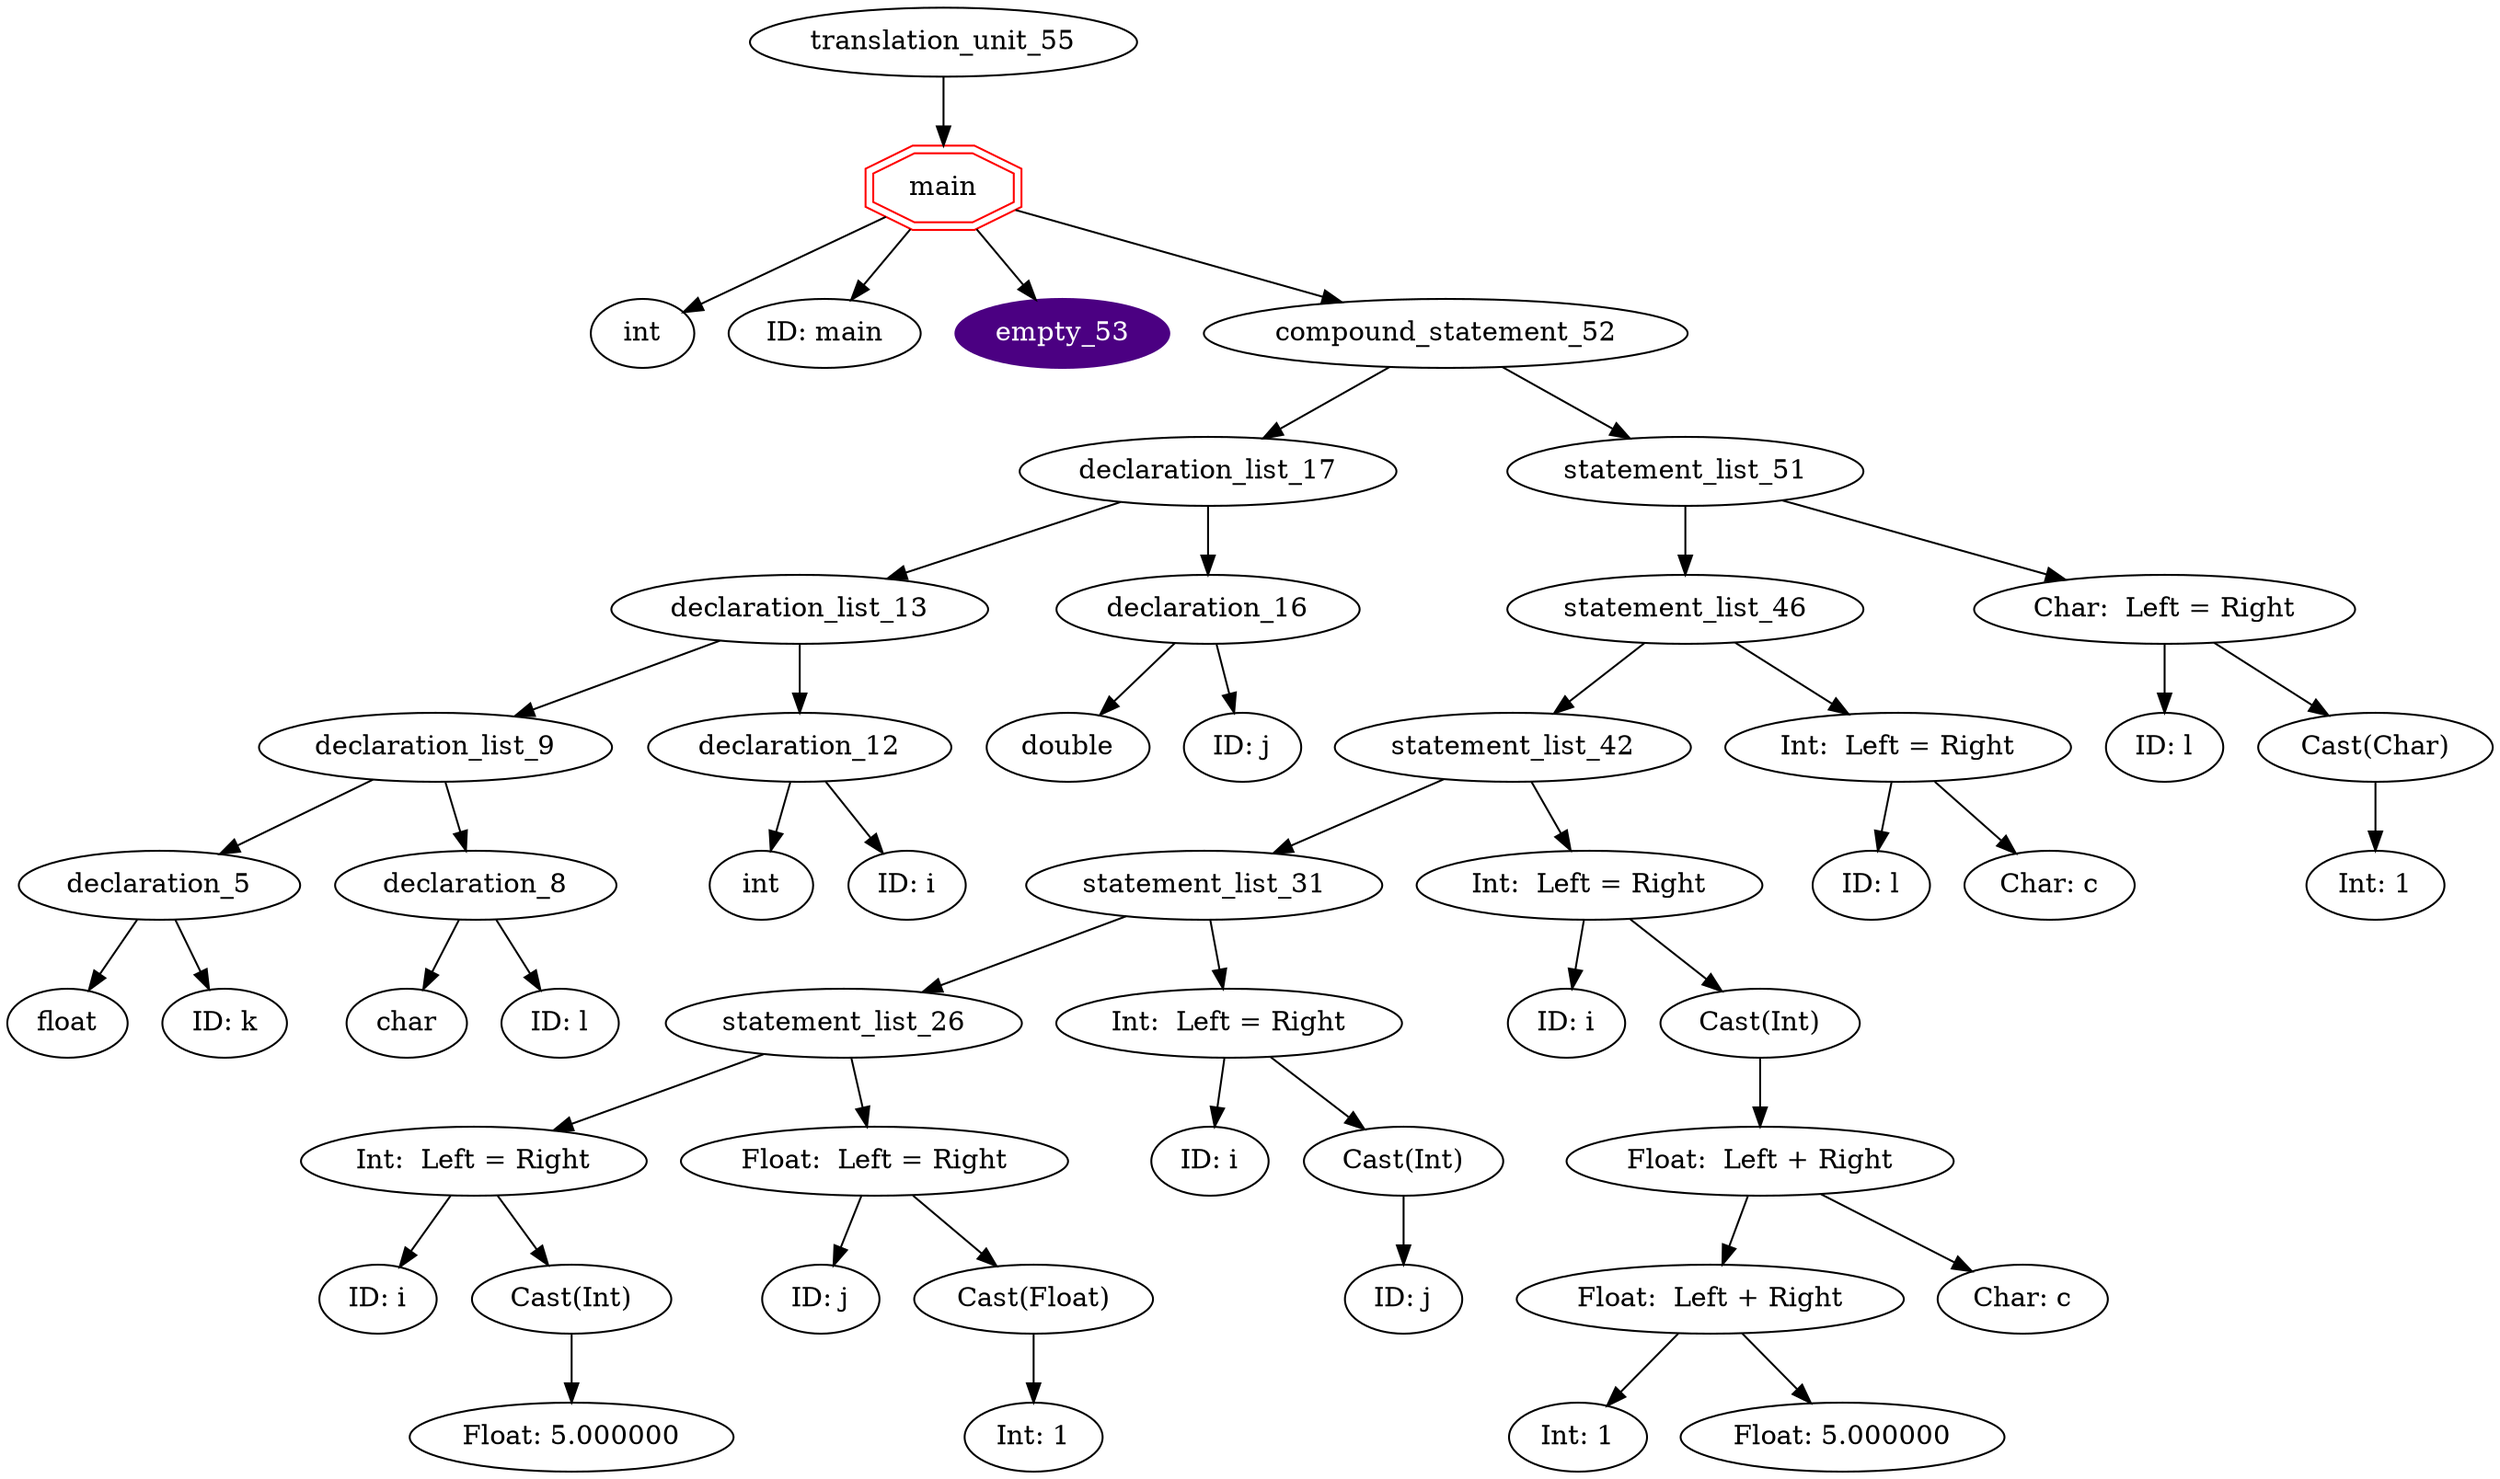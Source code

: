 digraph AST {
	translation_unit_55 -> function_definition_54;
	function_definition_54 [shape=doubleoctagon,color=red,label="main"]
	function_definition_54 -> type_specifier_0;
	type_specifier_0 [label="int"]
	function_definition_54 -> identifier_1;
	identifier_1 [label="ID: main"]
	function_definition_54 -> empty_53;
	empty_53 [style=filled,color=indigo,fontcolor=white]
	function_definition_54 -> compound_statement_52;
	compound_statement_52 -> declaration_list_17;
	declaration_list_17 -> declaration_list_13;
	declaration_list_13 -> declaration_list_9;
	declaration_list_9 -> declaration_5;
	declaration_5 [label="declaration_5"]
	declaration_5 -> type_specifier_3;
	type_specifier_3 [label="float"]
	declaration_5 -> identifier_4;
	identifier_4 [label="ID: k"]
	declaration_list_9 -> declaration_8;
	declaration_8 [label="declaration_8"]
	declaration_8 -> type_specifier_6;
	type_specifier_6 [label="char"]
	declaration_8 -> identifier_7;
	identifier_7 [label="ID: l"]
	declaration_list_13 -> declaration_12;
	declaration_12 [label="declaration_12"]
	declaration_12 -> type_specifier_10;
	type_specifier_10 [label="int"]
	declaration_12 -> identifier_11;
	identifier_11 [label="ID: i"]
	declaration_list_17 -> declaration_16;
	declaration_16 [label="declaration_16"]
	declaration_16 -> type_specifier_14;
	type_specifier_14 [label="double"]
	declaration_16 -> identifier_15;
	identifier_15 [label="ID: j"]
	compound_statement_52 -> statement_list_51;
	statement_list_51 -> statement_list_46;
	statement_list_46 -> statement_list_42;
	statement_list_42 -> statement_list_31;
	statement_list_31 -> statement_list_26;
	statement_list_26 -> assignment_expression_20;
	assignment_expression_20 [label="Int:  Left = Right"]
	assignment_expression_20 -> identifier_18;
	identifier_18 [label="ID: i"]
	assignment_expression_20 -> Implicit_Cast_21;
	Implicit_Cast_21 [label="Cast(Int)"]
	Implicit_Cast_21 -> constant_19;
	constant_19 [label="Float: 5.000000"]
	statement_list_26 -> assignment_expression_24;
	assignment_expression_24 [label="Float:  Left = Right"]
	assignment_expression_24 -> identifier_22;
	identifier_22 [label="ID: j"]
	assignment_expression_24 -> Implicit_Cast_25;
	Implicit_Cast_25 [label="Cast(Float)"]
	Implicit_Cast_25 -> constant_23;
	constant_23 [label="Int: 1"]
	statement_list_31 -> assignment_expression_29;
	assignment_expression_29 [label="Int:  Left = Right"]
	assignment_expression_29 -> identifier_27;
	identifier_27 [label="ID: i"]
	assignment_expression_29 -> Implicit_Cast_30;
	Implicit_Cast_30 [label="Cast(Int)"]
	Implicit_Cast_30 -> identifier_28;
	identifier_28 [label="ID: j"]
	statement_list_42 -> assignment_expression_40;
	assignment_expression_40 [label="Int:  Left = Right"]
	assignment_expression_40 -> identifier_32;
	identifier_32 [label="ID: i"]
	assignment_expression_40 -> Implicit_Cast_41;
	Implicit_Cast_41 [label="Cast(Int)"]
	Implicit_Cast_41 -> operator_expression_38;
	operator_expression_38 [label="Float:  Left + Right"]
	operator_expression_38 -> operator_expression_35;
	operator_expression_35 [label="Float:  Left + Right"]
	operator_expression_35 -> constant_33;
	constant_33 [label="Int: 1"]
	operator_expression_35 -> constant_34;
	constant_34 [label="Float: 5.000000"]
	operator_expression_38 -> constant_37;
	constant_37 [label="Char: c"]
	statement_list_46 -> assignment_expression_45;
	assignment_expression_45 [label="Int:  Left = Right"]
	assignment_expression_45 -> identifier_43;
	identifier_43 [label="ID: l"]
	assignment_expression_45 -> constant_44;
	constant_44 [label="Char: c"]
	statement_list_51 -> assignment_expression_49;
	assignment_expression_49 [label="Char:  Left = Right"]
	assignment_expression_49 -> identifier_47;
	identifier_47 [label="ID: l"]
	assignment_expression_49 -> Implicit_Cast_50;
	Implicit_Cast_50 [label="Cast(Char)"]
	Implicit_Cast_50 -> constant_48;
	constant_48 [label="Int: 1"]
}
